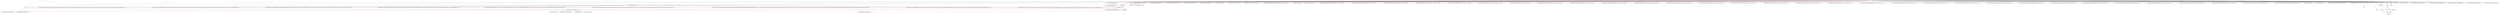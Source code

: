 strict digraph G {
ratio=compress;
concentrate=true;
"/" -> "/";
"/" -> "ue-full-051542d0cfa6f645f8266601739de597._V1_.js";
"/" -> "ads-1829257791._CB328522705_.js";
"/" -> "recommendations-3877258592._CB321439777_.css";
"/" -> "starbarwidget-3127918223._CB379390368_.css";
"/" -> "consumer-navbar-mega-1801187020._CB325753108_.css";
"/" -> "pagelayout-flat-1451831397._CB329113692_.css";
"/" -> "watchlistButton-1311199630._CB348625988_.css";
"/" -> "pagelayout-1162652305._CB329120697_.js";
"/" -> "starbarwidget-2641723579._CB322573649_.js";
"/" -> "watchlistButton-4229065032._CB331489155_.js";
"/" -> "recommendations-3457980148._CB337015129_.js";
"/" -> "beacon-232398347._CB349580400_.js";
"/" -> "imdbpro_logo_nb-720143162._CB377744227_.png";
"/" -> "imdbpro_logo_menu-2185879182._CB377744253_.png";
"/" -> "MV5BMTQ1MjE2NzEyOV5BMl5BanBnXkFtZTgwNTA4ODk1NDE@._V1_SY298_CR0,0,201,298_AL_.jpg";
"/" -> "play-button._CB321397336_.png";
"/" -> "play-button-hover._CB321397343_.png";
"/" -> "MV5BMTc4MDEzMTA5MF5BMl5BanBnXkFtZTgwODA5MTM0NDE@._V1_SX201_CR0,0,201,298_AL_.jpg";
"/" -> "MV5BNjM3MjQxNjkxM15BMl5BanBnXkFtZTgwMDIyMTA0NDE@._V1_SY298_CR0,0,201,298_AL_.jpg";
"/" -> "MV5BMTg5ODA5NTMxM15BMl5BanBnXkFtZTcwMzE0NjgwMw@@._V1_SY455_CR1,0,307,455_AL_.jpg";
"/" -> "ads";
"/" -> "MV5BNDE5OTExNDkzMF5BMl5BanBnXkFtZTgwMjIzMTA1MDE@._V1_SY455_CR28,0,307,455_AL_.jpg";
"/" -> "MV5BMTIzMzY1MzEyNV5BMl5BanBnXkFtZTYwNjU4MTg1._V1_SY150_CR4,0,101,150_AL_.jpg";
"/" -> "MV5BMjI0MTg3MzI0M15BMl5BanBnXkFtZTcwMzQyODU2Mw@@._V1_SY150_CR5,0,101,150_AL_.jpg";
"/" -> "MV5BMjA0OTk5NTg4Nl5BMl5BanBnXkFtZTcwNjMwMjMzMQ@@._V1_SX101_AL_.jpg";
"/" -> "MV5BMjA0NzQ4MTQxNF5BMl5BanBnXkFtZTgwMjc0MTI0NDE@._V1_SY298_CR123,0,201,298_AL_.jpg";
"/" -> "MV5BODc2MDczMjQ5OV5BMl5BanBnXkFtZTgwMjI3ODg3MTE@._V1_SY298_CR7,0,201,298_AL_.jpg";
"/" -> "MV5BMTg5NzE1MTY3MF5BMl5BanBnXkFtZTgwODU5OTg1NDE@._V1_SY298_CR123,0,201,298_AL_.jpg";
"/" -> "MV5BMjIwODY4ODE2MV5BMl5BanBnXkFtZTgwODM1NTg1NDE@._V1_SX201_CR0,0,201,201_AL_.jpg";
"/" -> "MV5BMTEyMTgyMDc0ODNeQTJeQWpwZ15BbWU4MDk1MTAzNjQx._V1_SX201_CR0,0,201,201_AL_.jpg";
"/" -> "MV5BOTY4MDU1ODc3Nl5BMl5BanBnXkFtZTgwMDAzMjg1NDE@._V1_SX201_CR0,0,201,201_AL_.jpg";
"/" -> "MV5BMTAwMTU4MDA3NDNeQTJeQWpwZ15BbWU4MDk4NTMxNTIx._V1_SY298_CR0,0,201,298_AL_.jpg";
"/" -> "MV5BODAzNDMxMzAxOV5BMl5BanBnXkFtZTgwMDMxMjA4MjE@._V1_SY298_CR0,0,201,298_AL_.jpg";
"/" -> "MV5BMTYzNDc2MDc0N15BMl5BanBnXkFtZTgwOTcwMDQ5MTE@._V1_SY298_CR0,0,201,298_AL_.jpg";
"/" -> "MV5BMjE0MzA4Njc1NF5BMl5BanBnXkFtZTcwOTczNTUxNw@@._V1_SY172_CR6,0,116,172_AL_.jpg";
"/" -> "MV5BMTYxMjA0MDAyMF5BMl5BanBnXkFtZTcwODY4NTMyNQ@@._V1_SX116_CR0,0,116,172_AL_.jpg";
"/" -> "MV5BMTU2NDgxMjgyOV5BMl5BanBnXkFtZTgwOTg5MjgwMjE@._V1_SY172_CR9,0,116,172_AL_.jpg";
"/" -> "MV5BNDk1OTQyNzkwMV5BMl5BanBnXkFtZTcwNzcwMTIyOQ@@._V1_SX116_CR0,0,116,172_AL_.jpg";
"/" -> "MV5BMTI3MTcyMjc3MV5BMl5BanBnXkFtZTcwNzQ1OTkyMQ@@._V1_SX116_CR0,0,116,172_AL_.jpg";
"/" -> "MV5BNTM2NDg2NjgyNl5BMl5BanBnXkFtZTgwODE4ODE2NDE@._V1_SX624_CR0,0,624,351_AL_.jpg";
"/" -> "MV5BMjMyNTcxNTkwNF5BMl5BanBnXkFtZTgwMDIyMjA2NDE@._V1_SY307_CR77,0,307,307_AL_.jpg";
"/" -> "MV5BNjY3Mzc4OTY1N15BMl5BanBnXkFtZTgwNzE4ODA2NDE@._V1_SY307_CR74,0,307,307_AL_.jpg";
"/" -> "MV5BMjE5NTY1ODI4Nl5BMl5BanBnXkFtZTgwNDU5OTg1NDE@._V1_SY148_CR33,0,148,148_AL_.jpg";
"/" -> "MV5BMTkwMjkyNzA0MV5BMl5BanBnXkFtZTgwOTg3ODA4MzE@._V1_SY148_CR90,0,148,148_AL_.jpg";
"/" -> "MV5BNjg0NTc3MTE5NV5BMl5BanBnXkFtZTgwMDk1MjE2NDE@._V1_SY148_CR37,0,148,148_AL_.jpg";
"/" -> "MV5BMjI1NDU2NzQzOF5BMl5BanBnXkFtZTgwMTE1NTU1NDE@._V1_SY148_CR37,0,148,148_AL_.jpg";
"/" -> "MV5BNDkwNTEyMzkzNl5BMl5BanBnXkFtZTgwNTAwNzk3MjE@._V1_SY132_CR0,0,89,132_AL_.jpg";
"/" -> "MV5BMTczNTI2ODUwOF5BMl5BanBnXkFtZTcwMTU0NTIzMw@@._V1_SX350_CR0,0,350,518_AL_.jpg";
"/" -> "MV5BNTgxOTI4NzY2M15BMl5BanBnXkFtZTgwMjY3MTM2NDE@._V1_SX350_CR0,0,350,518_AL_.jpg";
"/" -> "navbar_sprite-64258757._V_.png";
"/" -> "1x1-1wASPm._V337800549_.png";
"/" -> "MV5BMTg4Njk3NTQyMV5BMl5BanBnXkFtZTgwNjg4MTczMjE@._V1_.jpg";
"/" -> "1x1_b._V220636431_.gif";
"/" -> "imgad";
"ue-full-051542d0cfa6f645f8266601739de597._V1_.js" -> "827-2536578-6318238:1S45VW0F3Y3B598DEGTX:www.imdb.com$uedata=s:%2Fuedata%2F827-2536578-6318238%2F%3Fld%26v%3Da02%26id%3D1S45VW0F3Y3B598DEGTX%26ctb%3D1%26sc0%3Dtop_ad.1P%26bb0%3D52%26be0%3D121%26af0%3D121%26cf0%3D186%26pc0%3D187%26ld0%3D187%26t0%3D1427897712665%26csmtags%3D%7C%7C:188";
"/" -> "/";
"/" -> "/";
"/" -> "/";
"/" -> "/";
"/" -> "/";
"ue-full-051542d0cfa6f645f8266601739de597._V1_.js" -> "827-2536578-6318238:1S45VW0F3Y3B598DEGTX:www.imdb.com$uedata=s:%2Fuedata%2F827-2536578-6318238%2F%3Fld%26v%3Da02%26id%3D1S45VW0F3Y3B598DEGTX%26ctb%3D1%26sc0%3Dtop_ad%26bb0%3D52%26be0%3D121%26af0%3D121%26cf0%3D186%26pc0%3D189%26ld0%3D189%26t0%3D1427897712667%26csmtags%3D%7C%7C:189";
"/" -> "widgets.js";
"/" -> "all.js";
"ue-full-051542d0cfa6f645f8266601739de597._V1_.js" -> "827-2536578-6318238:1S45VW0F3Y3B598DEGTX:www.imdb.com$uedata=s:%2Fuedata%2F827-2536578-6318238%2F%3Fld%26v%3Da02%26id%3D1S45VW0F3Y3B598DEGTX%26ctb%3D1%26sc0%3Dinjected_navstrip%26bb0%3D114%26be0%3D121%26af0%3D121%26cf0%3D10%26pc0%3D192%26ld0%3D192%26t0%3D1427897712670%26csmtags%3D%7C%7C:192";
"735 B" -> "b";
"/" -> "default";
"pagelayout-1162652305._CB329120697_.js" -> "overlay-1511558127._V_.png";
"pagelayout-1162652305._CB329120697_.js" -> "watchlist-ribbon-sprite-sm-771043870._V_.png";
"pagelayout-1162652305._CB329120697_.js" -> "border-2129803798._V_.png";
"pagelayout-1162652305._CB329120697_.js" -> "controls-4118315449._V_.png";
"ue-full-051542d0cfa6f645f8266601739de597._V1_.js" -> "827-2536578-6318238:1S45VW0F3Y3B598DEGTX:www.imdb.com$uedata=s:%2Fuedata%2F827-2536578-6318238%2F%3Fld%26v%3Da02%26id%3D1S45VW0F3Y3B598DEGTX%26ctb%3D1%26sc0%3Dinjected_billboard%26bb0%3D118%26be0%3D121%26af0%3D121%26cf0%3D10%26pc0%3D194%26ld0%3D194%26t0%3D1427897712672%26csmtags%3D%7C%7C:194";
"b" -> "b2";
"/" -> "b.gif";
"ads-1829257791._CB328522705_.js" -> "spinning-progress-large-1336122638._V_.gif";
"ue-full-051542d0cfa6f645f8266601739de597._V1_.js" -> "827-2536578-6318238:1S45VW0F3Y3B598DEGTX:www.imdb.com$uedata=s:%2Fuedata%2F827-2536578-6318238%2F%3Fld%26v%3Da02%26id%3D1S45VW0F3Y3B598DEGTX%26ctb%3D1%26sc0%3Dtop_rhs.1P%26bb0%3D173%26be0%3D121%26af0%3D121%26cf0%3D200%26pc0%3D200%26ld0%3D200%26t0%3D1427897712678%26csmtags%3D%7C%7C:201";
"/" -> "/";
"673 B" -> "iu3";
"0 B" -> "354387022028357633";
"ue-full-051542d0cfa6f645f8266601739de597._V1_.js" -> "827-2536578-6318238:1S45VW0F3Y3B598DEGTX:www.imdb.com$uedata=s:%2Fuedata%2F827-2536578-6318238%2F%3Fld%26v%3Da02%26id%3D1S45VW0F3Y3B598DEGTX%26ctb%3D1%26sc0%3Dtop_rhs%26be0%3D121%26af0%3D121%26bb0%3D173%26pc0%3D201%26ld0%3D201%26t0%3D1427897712679%26csmtags%3D%7C%7C:201";
"iu3" -> "iu3";
"0 B" -> "rFG58m7xAig.js";
"ue-full-051542d0cfa6f645f8266601739de597._V1_.js" -> "827-2536578-6318238:1S45VW0F3Y3B598DEGTX:www.imdb.com$uedata=s:%2Fuedata%2F827-2536578-6318238%2F%3Fld%26v%3Da02%26id%3D1S45VW0F3Y3B598DEGTX%26ctb%3D1%26sc0%3Dcore_ads%26be0%3D121%26af0%3D121%26bb0%3D173%26pc0%3D201%26ld0%3D201%26t0%3D1427897712679%26csmtags%3D%7C%7C:201";
"ue-full-051542d0cfa6f645f8266601739de597._V1_.js" -> "827-2536578-6318238:1S45VW0F3Y3B598DEGTX:www.imdb.com$uedata=s:%2Fuedata%2F827-2536578-6318238%2F%3Fld%26v%3Da02%26id%3D1S45VW0F3Y3B598DEGTX%26ctb%3D1%26sc0%3Drhs_cornerstone%26bb0%3D203%26be0%3D208%26af0%3D210%26pc0%3D210%26ld0%3D210%26t0%3D1427897712688%26csmtags%3D%7C%7C:210";
"iu3" -> "pr";
"html,chro" -> "png;base";
"0 B" -> "u.php";
"pr" -> "pixel";
"pr" -> "v1";
"480 B" -> "cm";
"pr" -> "usersync.html";
"688 B" -> "/";
"pr" -> "getuid";
"pr" -> "/";
"582 B" -> "/";
"755 B" -> "rtset";
"271 B" -> "851907.png";
"v1" -> "ecm3";
"pixel" -> "ecm3";
"/" -> "ecm3";
"cm" -> "cm";
"getuid" -> "bounce";
"/" -> "ecm3";
"rtset" -> "ecm3";
"299 B" -> "851907.png";
"usersync.html" -> "ecm3";
"/" -> "ecm3";
"widgets.js" -> "timeline.ba2a91a7d215f48be9997d41ee8f8d7a.default.css";
"bounce" -> "ecm3";
"cm" -> "ecm3";
"851907.png" -> "ecm3";
"ue-full-051542d0cfa6f645f8266601739de597._V1_.js" -> "827-2536578-6318238:1S45VW0F3Y3B598DEGTX:www.imdb.com$uedata=s:%2Fuedata%2F827-2536578-6318238%2F%3Fld%26v%3Da02%26id%3D1S45VW0F3Y3B598DEGTX%26m%3D1%26sc%3D1S45VW0F3Y3B598DEGTX%26ue%3D1%26bb%3D51%26ns%3D51%26ne%3D115%26be%3D295%26pc%3D600%26tc%3D-49%26na_%3D-49%26fe_%3D-15%26lk_%3D-15%26_lk%3D-14%26co_%3D-14%26_co%3D-14%26rq_%3D-14%26rs_%3D-10%26_rs%3D-9%26dl_%3D-9%26di_%3D295%26de_%3D295%26_de%3D330%26_dc%3D600%26ld_%3D600%26ty%3D0%26rc%3D0%26ld%3D600%26t%3D1427897713078%26ctb%3D1%26csmtags%3D%7C%7Cnonredirect:600";
"/" -> "blank_pixel._V137875076_.gif";
"/" -> "megamenu-ad-template-v3-03-1ynT9q._V328315648_.jpg";
"/" -> "watchlist_slot1_logged_out-1670046337._CB360061167_.jpg";
"/" -> "watchlist_slot2_popular-4090757197._CB360060945_.jpg";
"/" -> "watchlist_slot3_top250-575799966._CB360061165_.jpg";
"/" -> "imdbpro_menu_user-2082544740._CB377744226_.jpg";
"0 B" -> "like_box.php";
"/" -> "299 B";
"/" -> "0 B";
"/" -> "735 B";
"/" -> "480 B";
"/" -> "html,chro";
"/" -> "755 B";
"/" -> "271 B";
"/" -> "582 B";
"/" -> "673 B";
"/" -> "688 B";
"ads-1829257791._CB328522705_.js" -> "pagelayout-1162652305._CB329120697_.js"[color=red];
"pagelayout-1162652305._CB329120697_.js" -> "/"[color=red];
"/" -> "all.js#xfbml=1"[color=red];
"ads" -> "/"[color=red];
"pagelayout-1162652305._CB329120697_.js" -> "widgets.js"[color=red];
"widgets.js" -> "all.js#xfbml=1"[color=red];
"widgets.js" -> "/"[color=red];
"widgets.js" -> "pagelayout-1162652305._CB329120697_.js"[color=red];
"rFG58m7xAig.js" -> "ads-1829257791._CB328522705_.js"[color=red];
"ads-1829257791._CB328522705_.js" -> "ue-full-051542d0cfa6f645f8266601739de597._V1_.js"[color=red];
"ads-1829257791._CB328522705_.js" -> "/"[color=red];
"rFG58m7xAig.js" -> "/"[color=red];
"pagelayout-1162652305._CB329120697_.js" -> "starbarwidget-2641723579._CB322573649_.js"[color=red];
"pagelayout-1162652305._CB329120697_.js" -> "watchlistButton-4229065032._CB331489155_.js"[color=red];
"pagelayout-1162652305._CB329120697_.js" -> "recommendations-3457980148._CB337015129_.js"[color=red];
"pagelayout-1162652305._CB329120697_.js" -> "/"[color=red];
"beacon-232398347._CB349580400_.js" -> "/"[color=red];
"ads-1829257791._CB328522705_.js" -> "ads"[color=red];
"rFG58m7xAig.js" -> "ads"[color=red];
"ads" -> "/"[color=red];
"rFG58m7xAig.js" -> "widgets.js"[color=red];
"widgets.js" -> "/"[color=red];
"all.js#xfbml=1" -> "/"[color=red];
"ue-full-051542d0cfa6f645f8266601739de597._V1_.js" -> "/"[color=red];
"/" -> "all.js#xfbml=1"[color=red];
"ads-1829257791._CB328522705_.js" -> "rFG58m7xAig.js"[color=red];
}
